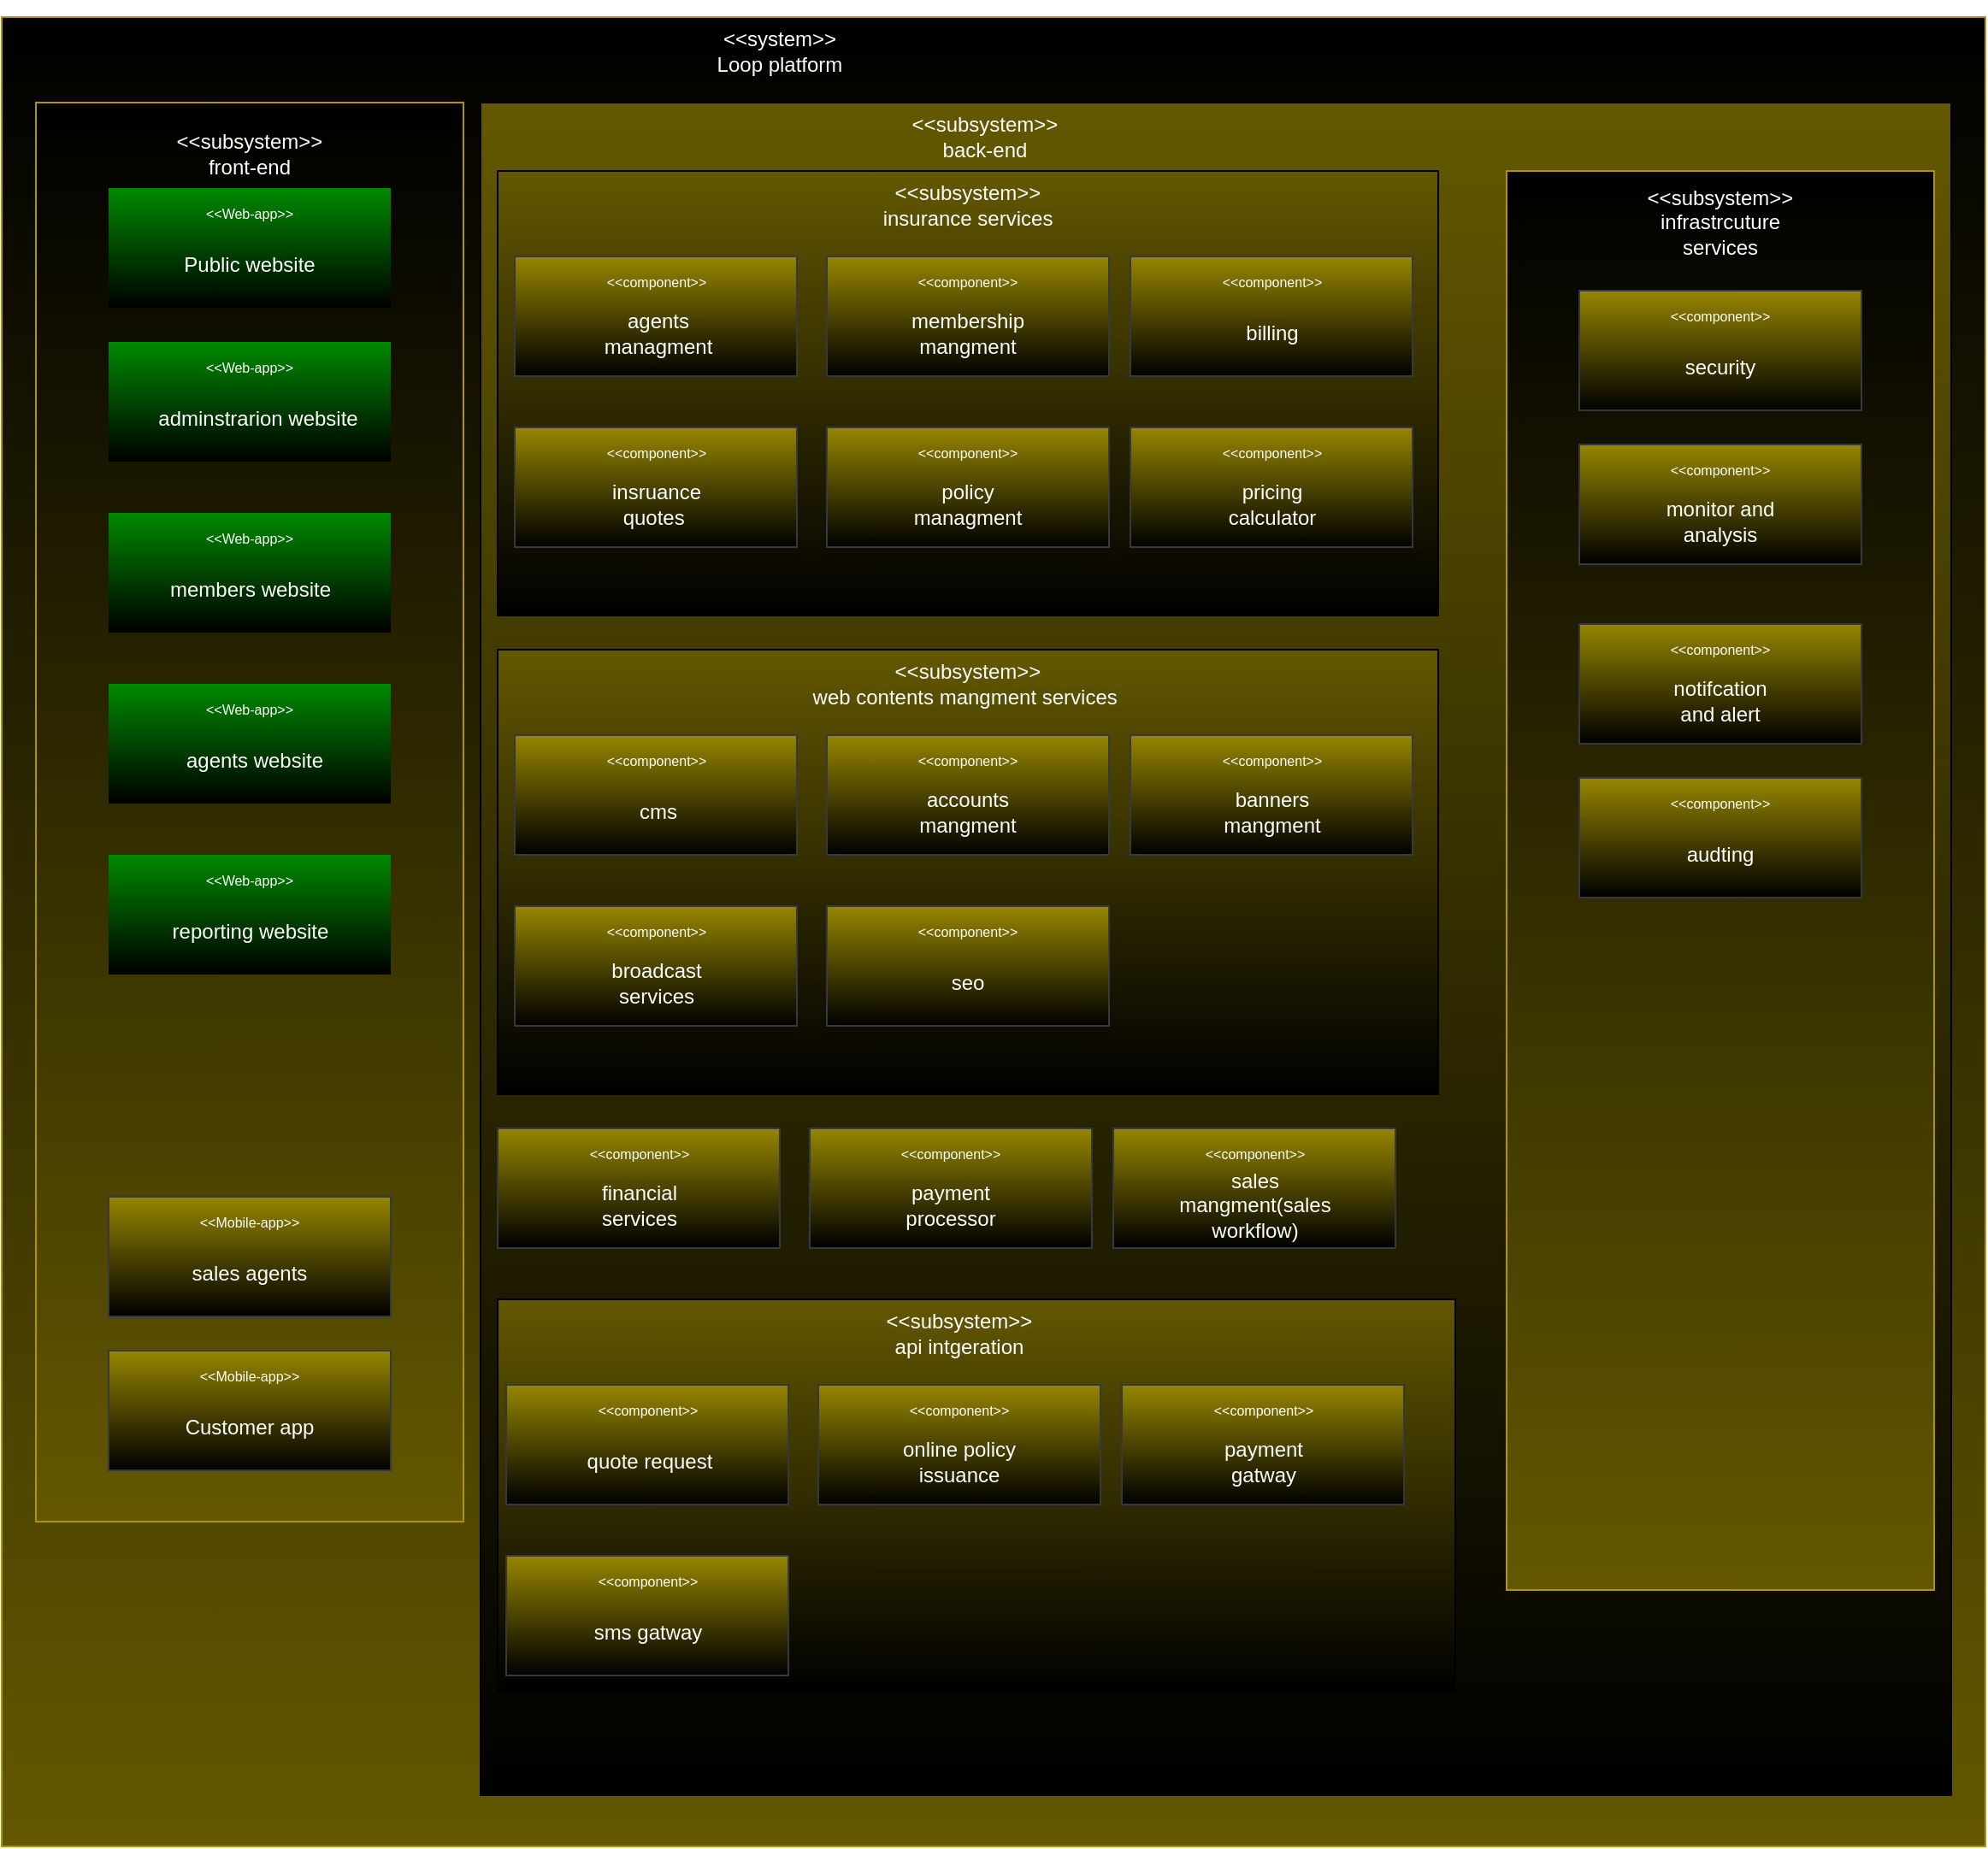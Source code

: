 <mxfile version="21.7.4" type="device">
  <diagram name="Page-1" id="OUF-qTW63AGADASEVq_s">
    <mxGraphModel dx="2868" dy="1492" grid="1" gridSize="10" guides="1" tooltips="1" connect="1" arrows="1" fold="1" page="1" pageScale="1" pageWidth="827" pageHeight="1169" math="0" shadow="0">
      <root>
        <mxCell id="0" />
        <mxCell id="1" parent="0" />
        <mxCell id="bhWsqdguOFUhnplVcgsK-1" value="" style="rounded=0;whiteSpace=wrap;html=1;fillColor=#635800;strokeColor=#B09500;fontColor=#000000;gradientColor=default;gradientDirection=north;" vertex="1" parent="1">
          <mxGeometry x="180" y="180" width="1160" height="1070" as="geometry" />
        </mxCell>
        <mxCell id="bhWsqdguOFUhnplVcgsK-2" value="&amp;lt;&amp;lt;system&amp;gt;&amp;gt;&lt;br&gt;Loop platform&lt;br&gt;" style="text;html=1;strokeColor=none;fillColor=none;align=center;verticalAlign=middle;whiteSpace=wrap;rounded=0;fontColor=#FFFFFF;" vertex="1" parent="1">
          <mxGeometry x="590" y="170" width="90" height="60" as="geometry" />
        </mxCell>
        <mxCell id="bhWsqdguOFUhnplVcgsK-5" value="" style="rounded=0;whiteSpace=wrap;html=1;fillColor=#635800;strokeColor=#B09500;fontColor=#000000;gradientColor=default;gradientDirection=north;" vertex="1" parent="1">
          <mxGeometry x="200" y="230" width="250" height="830" as="geometry" />
        </mxCell>
        <mxCell id="bhWsqdguOFUhnplVcgsK-6" value="&amp;lt;&amp;lt;subsystem&amp;gt;&amp;gt;&lt;br&gt;front-end" style="text;html=1;strokeColor=none;fillColor=none;align=center;verticalAlign=middle;whiteSpace=wrap;rounded=0;fontColor=#FFFFFF;" vertex="1" parent="1">
          <mxGeometry x="280" y="230" width="90" height="60" as="geometry" />
        </mxCell>
        <mxCell id="bhWsqdguOFUhnplVcgsK-7" value="" style="rounded=0;whiteSpace=wrap;html=1;fillColor=#008a00;fontColor=#ffffff;strokeColor=none;gradientColor=default;" vertex="1" parent="1">
          <mxGeometry x="242.5" y="280" width="165" height="70" as="geometry" />
        </mxCell>
        <mxCell id="bhWsqdguOFUhnplVcgsK-8" value="&amp;lt;&amp;lt;Web-app&amp;gt;&amp;gt;&lt;br style=&quot;font-size: 8px;&quot;&gt;" style="text;html=1;strokeColor=none;fillColor=none;align=center;verticalAlign=middle;whiteSpace=wrap;rounded=0;fontColor=#FFFFFF;fontSize=8;" vertex="1" parent="1">
          <mxGeometry x="283.13" y="280" width="83.75" height="30" as="geometry" />
        </mxCell>
        <mxCell id="bhWsqdguOFUhnplVcgsK-11" value="Public website" style="text;html=1;strokeColor=none;fillColor=none;align=center;verticalAlign=middle;whiteSpace=wrap;rounded=0;fontColor=#FFFFFF;" vertex="1" parent="1">
          <mxGeometry x="285" y="310" width="80" height="30" as="geometry" />
        </mxCell>
        <mxCell id="bhWsqdguOFUhnplVcgsK-20" style="edgeStyle=orthogonalEdgeStyle;rounded=0;orthogonalLoop=1;jettySize=auto;html=1;exitX=1;exitY=0.25;exitDx=0;exitDy=0;entryX=1;entryY=0.5;entryDx=0;entryDy=0;" edge="1" parent="1">
          <mxGeometry relative="1" as="geometry">
            <mxPoint x="365" y="497.5" as="sourcePoint" />
            <mxPoint x="366.88" y="475" as="targetPoint" />
          </mxGeometry>
        </mxCell>
        <mxCell id="bhWsqdguOFUhnplVcgsK-21" value="" style="rounded=0;whiteSpace=wrap;html=1;fillColor=#008a00;fontColor=#ffffff;strokeColor=none;gradientColor=default;" vertex="1" parent="1">
          <mxGeometry x="242.51" y="370" width="165" height="70" as="geometry" />
        </mxCell>
        <mxCell id="bhWsqdguOFUhnplVcgsK-22" value="&amp;lt;&amp;lt;Web-app&amp;gt;&amp;gt;&lt;br style=&quot;font-size: 8px;&quot;&gt;" style="text;html=1;strokeColor=none;fillColor=none;align=center;verticalAlign=middle;whiteSpace=wrap;rounded=0;fontColor=#FFFFFF;fontSize=8;" vertex="1" parent="1">
          <mxGeometry x="283.14" y="370" width="83.75" height="30" as="geometry" />
        </mxCell>
        <mxCell id="bhWsqdguOFUhnplVcgsK-23" value="adminstrarion website" style="text;html=1;strokeColor=none;fillColor=none;align=center;verticalAlign=middle;whiteSpace=wrap;rounded=0;fontColor=#FFFFFF;" vertex="1" parent="1">
          <mxGeometry x="270" y="400" width="120" height="30" as="geometry" />
        </mxCell>
        <mxCell id="bhWsqdguOFUhnplVcgsK-24" value="" style="rounded=0;whiteSpace=wrap;html=1;fillColor=#008a00;fontColor=#ffffff;strokeColor=none;gradientColor=default;" vertex="1" parent="1">
          <mxGeometry x="242.5" y="470" width="165" height="70" as="geometry" />
        </mxCell>
        <mxCell id="bhWsqdguOFUhnplVcgsK-25" value="&amp;lt;&amp;lt;Web-app&amp;gt;&amp;gt;&lt;br style=&quot;font-size: 8px;&quot;&gt;" style="text;html=1;strokeColor=none;fillColor=none;align=center;verticalAlign=middle;whiteSpace=wrap;rounded=0;fontColor=#FFFFFF;fontSize=8;" vertex="1" parent="1">
          <mxGeometry x="283.13" y="470" width="83.75" height="30" as="geometry" />
        </mxCell>
        <mxCell id="bhWsqdguOFUhnplVcgsK-26" value="members website" style="text;html=1;strokeColor=none;fillColor=none;align=center;verticalAlign=middle;whiteSpace=wrap;rounded=0;fontColor=#FFFFFF;" vertex="1" parent="1">
          <mxGeometry x="272.51" y="500" width="105" height="30" as="geometry" />
        </mxCell>
        <mxCell id="bhWsqdguOFUhnplVcgsK-27" value="" style="rounded=0;whiteSpace=wrap;html=1;fillColor=#008a00;fontColor=#ffffff;strokeColor=none;gradientColor=default;" vertex="1" parent="1">
          <mxGeometry x="242.5" y="570" width="165" height="70" as="geometry" />
        </mxCell>
        <mxCell id="bhWsqdguOFUhnplVcgsK-28" value="&amp;lt;&amp;lt;Web-app&amp;gt;&amp;gt;&lt;br style=&quot;font-size: 8px;&quot;&gt;" style="text;html=1;strokeColor=none;fillColor=none;align=center;verticalAlign=middle;whiteSpace=wrap;rounded=0;fontColor=#FFFFFF;fontSize=8;" vertex="1" parent="1">
          <mxGeometry x="283.13" y="570" width="83.75" height="30" as="geometry" />
        </mxCell>
        <mxCell id="bhWsqdguOFUhnplVcgsK-29" value="agents website" style="text;html=1;strokeColor=none;fillColor=none;align=center;verticalAlign=middle;whiteSpace=wrap;rounded=0;fontColor=#FFFFFF;" vertex="1" parent="1">
          <mxGeometry x="277.51" y="600" width="100" height="30" as="geometry" />
        </mxCell>
        <mxCell id="bhWsqdguOFUhnplVcgsK-30" value="" style="rounded=0;whiteSpace=wrap;html=1;fillColor=#008a00;fontColor=#ffffff;strokeColor=none;gradientColor=default;" vertex="1" parent="1">
          <mxGeometry x="242.5" y="670" width="165" height="70" as="geometry" />
        </mxCell>
        <mxCell id="bhWsqdguOFUhnplVcgsK-31" value="&amp;lt;&amp;lt;Web-app&amp;gt;&amp;gt;&lt;br style=&quot;font-size: 8px;&quot;&gt;" style="text;html=1;strokeColor=none;fillColor=none;align=center;verticalAlign=middle;whiteSpace=wrap;rounded=0;fontColor=#FFFFFF;fontSize=8;" vertex="1" parent="1">
          <mxGeometry x="283.13" y="670" width="83.75" height="30" as="geometry" />
        </mxCell>
        <mxCell id="bhWsqdguOFUhnplVcgsK-32" value="reporting website" style="text;html=1;strokeColor=none;fillColor=none;align=center;verticalAlign=middle;whiteSpace=wrap;rounded=0;fontColor=#FFFFFF;" vertex="1" parent="1">
          <mxGeometry x="277.5" y="700" width="95" height="30" as="geometry" />
        </mxCell>
        <mxCell id="bhWsqdguOFUhnplVcgsK-33" value="" style="rounded=0;whiteSpace=wrap;html=1;fillColor=#968600;strokeColor=#36393d;gradientColor=default;gradientDirection=south;" vertex="1" parent="1">
          <mxGeometry x="242.5" y="870" width="165" height="70" as="geometry" />
        </mxCell>
        <mxCell id="bhWsqdguOFUhnplVcgsK-34" value="&amp;lt;&amp;lt;Mobile-app&amp;gt;&amp;gt;" style="text;html=1;strokeColor=none;fillColor=none;align=center;verticalAlign=middle;whiteSpace=wrap;rounded=0;fontColor=#FFFFFF;fontSize=8;" vertex="1" parent="1">
          <mxGeometry x="283.13" y="870" width="83.75" height="30" as="geometry" />
        </mxCell>
        <mxCell id="bhWsqdguOFUhnplVcgsK-35" value="sales agents" style="text;html=1;strokeColor=none;fillColor=none;align=center;verticalAlign=middle;whiteSpace=wrap;rounded=0;fontColor=#FFFFFF;" vertex="1" parent="1">
          <mxGeometry x="285" y="900" width="80" height="30" as="geometry" />
        </mxCell>
        <mxCell id="bhWsqdguOFUhnplVcgsK-36" value="" style="rounded=0;whiteSpace=wrap;html=1;fillColor=#968600;strokeColor=#36393d;gradientColor=default;gradientDirection=south;" vertex="1" parent="1">
          <mxGeometry x="242.5" y="960" width="165" height="70" as="geometry" />
        </mxCell>
        <mxCell id="bhWsqdguOFUhnplVcgsK-37" value="&amp;lt;&amp;lt;Mobile-app&amp;gt;&amp;gt;" style="text;html=1;strokeColor=none;fillColor=none;align=center;verticalAlign=middle;whiteSpace=wrap;rounded=0;fontColor=#FFFFFF;fontSize=8;" vertex="1" parent="1">
          <mxGeometry x="283.13" y="960" width="83.75" height="30" as="geometry" />
        </mxCell>
        <mxCell id="bhWsqdguOFUhnplVcgsK-38" value="Customer app" style="text;html=1;strokeColor=none;fillColor=none;align=center;verticalAlign=middle;whiteSpace=wrap;rounded=0;fontColor=#FFFFFF;" vertex="1" parent="1">
          <mxGeometry x="285" y="990" width="80" height="30" as="geometry" />
        </mxCell>
        <mxCell id="bhWsqdguOFUhnplVcgsK-39" value="" style="rounded=0;whiteSpace=wrap;html=1;gradientColor=default;fillColor=#635800;" vertex="1" parent="1">
          <mxGeometry x="460" y="230" width="860" height="990" as="geometry" />
        </mxCell>
        <mxCell id="bhWsqdguOFUhnplVcgsK-40" value="" style="rounded=0;whiteSpace=wrap;html=1;fillColor=#635800;gradientColor=default;" vertex="1" parent="1">
          <mxGeometry x="470" y="270" width="550" height="260" as="geometry" />
        </mxCell>
        <mxCell id="bhWsqdguOFUhnplVcgsK-41" value="&amp;lt;&amp;lt;subsystem&amp;gt;&amp;gt;&lt;br&gt;insurance services" style="text;html=1;strokeColor=none;fillColor=none;align=center;verticalAlign=middle;whiteSpace=wrap;rounded=0;fontColor=#FFFFFF;" vertex="1" parent="1">
          <mxGeometry x="690" y="260" width="110" height="60" as="geometry" />
        </mxCell>
        <mxCell id="bhWsqdguOFUhnplVcgsK-42" value="" style="rounded=0;whiteSpace=wrap;html=1;fillColor=#968600;strokeColor=#36393d;gradientColor=default;gradientDirection=south;" vertex="1" parent="1">
          <mxGeometry x="480" y="320" width="165" height="70" as="geometry" />
        </mxCell>
        <mxCell id="bhWsqdguOFUhnplVcgsK-43" value="&amp;lt;&amp;lt;component&amp;gt;&amp;gt;" style="text;html=1;strokeColor=none;fillColor=none;align=center;verticalAlign=middle;whiteSpace=wrap;rounded=0;fontColor=#FFFFFF;fontSize=8;" vertex="1" parent="1">
          <mxGeometry x="520.63" y="320" width="83.75" height="30" as="geometry" />
        </mxCell>
        <mxCell id="bhWsqdguOFUhnplVcgsK-44" value="agents managment" style="text;html=1;strokeColor=none;fillColor=none;align=center;verticalAlign=middle;whiteSpace=wrap;rounded=0;fontColor=#FFFFFF;" vertex="1" parent="1">
          <mxGeometry x="523.5" y="350" width="80" height="30" as="geometry" />
        </mxCell>
        <mxCell id="bhWsqdguOFUhnplVcgsK-46" value="" style="rounded=0;whiteSpace=wrap;html=1;fillColor=#968600;strokeColor=#36393d;gradientColor=default;gradientDirection=south;" vertex="1" parent="1">
          <mxGeometry x="662.5" y="320" width="165" height="70" as="geometry" />
        </mxCell>
        <mxCell id="bhWsqdguOFUhnplVcgsK-47" value="&amp;lt;&amp;lt;component&amp;gt;&amp;gt;" style="text;html=1;strokeColor=none;fillColor=none;align=center;verticalAlign=middle;whiteSpace=wrap;rounded=0;fontColor=#FFFFFF;fontSize=8;" vertex="1" parent="1">
          <mxGeometry x="703.13" y="320" width="83.75" height="30" as="geometry" />
        </mxCell>
        <mxCell id="bhWsqdguOFUhnplVcgsK-48" value="membership mangment" style="text;html=1;strokeColor=none;fillColor=none;align=center;verticalAlign=middle;whiteSpace=wrap;rounded=0;fontColor=#FFFFFF;" vertex="1" parent="1">
          <mxGeometry x="705" y="350" width="80" height="30" as="geometry" />
        </mxCell>
        <mxCell id="bhWsqdguOFUhnplVcgsK-49" value="" style="rounded=0;whiteSpace=wrap;html=1;fillColor=#968600;strokeColor=#36393d;gradientColor=default;gradientDirection=south;" vertex="1" parent="1">
          <mxGeometry x="840" y="320" width="165" height="70" as="geometry" />
        </mxCell>
        <mxCell id="bhWsqdguOFUhnplVcgsK-50" value="&amp;lt;&amp;lt;component&amp;gt;&amp;gt;" style="text;html=1;strokeColor=none;fillColor=none;align=center;verticalAlign=middle;whiteSpace=wrap;rounded=0;fontColor=#FFFFFF;fontSize=8;" vertex="1" parent="1">
          <mxGeometry x="880.63" y="320" width="83.75" height="30" as="geometry" />
        </mxCell>
        <mxCell id="bhWsqdguOFUhnplVcgsK-51" value="billing" style="text;html=1;strokeColor=none;fillColor=none;align=center;verticalAlign=middle;whiteSpace=wrap;rounded=0;fontColor=#FFFFFF;" vertex="1" parent="1">
          <mxGeometry x="882.5" y="350" width="80" height="30" as="geometry" />
        </mxCell>
        <mxCell id="bhWsqdguOFUhnplVcgsK-52" value="" style="rounded=0;whiteSpace=wrap;html=1;fillColor=#968600;strokeColor=#36393d;gradientColor=default;gradientDirection=south;" vertex="1" parent="1">
          <mxGeometry x="480" y="420" width="165" height="70" as="geometry" />
        </mxCell>
        <mxCell id="bhWsqdguOFUhnplVcgsK-53" value="&amp;lt;&amp;lt;component&amp;gt;&amp;gt;" style="text;html=1;strokeColor=none;fillColor=none;align=center;verticalAlign=middle;whiteSpace=wrap;rounded=0;fontColor=#FFFFFF;fontSize=8;" vertex="1" parent="1">
          <mxGeometry x="520.63" y="420" width="83.75" height="30" as="geometry" />
        </mxCell>
        <mxCell id="bhWsqdguOFUhnplVcgsK-54" value="insruance quotes&amp;nbsp;" style="text;html=1;strokeColor=none;fillColor=none;align=center;verticalAlign=middle;whiteSpace=wrap;rounded=0;fontColor=#FFFFFF;" vertex="1" parent="1">
          <mxGeometry x="522.5" y="450" width="80" height="30" as="geometry" />
        </mxCell>
        <mxCell id="bhWsqdguOFUhnplVcgsK-55" value="" style="rounded=0;whiteSpace=wrap;html=1;fillColor=#968600;strokeColor=#36393d;gradientColor=default;gradientDirection=south;" vertex="1" parent="1">
          <mxGeometry x="662.5" y="420" width="165" height="70" as="geometry" />
        </mxCell>
        <mxCell id="bhWsqdguOFUhnplVcgsK-56" value="&amp;lt;&amp;lt;component&amp;gt;&amp;gt;" style="text;html=1;strokeColor=none;fillColor=none;align=center;verticalAlign=middle;whiteSpace=wrap;rounded=0;fontColor=#FFFFFF;fontSize=8;" vertex="1" parent="1">
          <mxGeometry x="703.13" y="420" width="83.75" height="30" as="geometry" />
        </mxCell>
        <mxCell id="bhWsqdguOFUhnplVcgsK-57" value="policy managment" style="text;html=1;strokeColor=none;fillColor=none;align=center;verticalAlign=middle;whiteSpace=wrap;rounded=0;fontColor=#FFFFFF;" vertex="1" parent="1">
          <mxGeometry x="705" y="450" width="80" height="30" as="geometry" />
        </mxCell>
        <mxCell id="bhWsqdguOFUhnplVcgsK-58" value="" style="rounded=0;whiteSpace=wrap;html=1;fillColor=#968600;strokeColor=#36393d;gradientColor=default;gradientDirection=south;" vertex="1" parent="1">
          <mxGeometry x="840.01" y="420" width="165" height="70" as="geometry" />
        </mxCell>
        <mxCell id="bhWsqdguOFUhnplVcgsK-59" value="&amp;lt;&amp;lt;component&amp;gt;&amp;gt;" style="text;html=1;strokeColor=none;fillColor=none;align=center;verticalAlign=middle;whiteSpace=wrap;rounded=0;fontColor=#FFFFFF;fontSize=8;" vertex="1" parent="1">
          <mxGeometry x="880.64" y="420" width="83.75" height="30" as="geometry" />
        </mxCell>
        <mxCell id="bhWsqdguOFUhnplVcgsK-60" value="pricing calculator" style="text;html=1;strokeColor=none;fillColor=none;align=center;verticalAlign=middle;whiteSpace=wrap;rounded=0;fontColor=#FFFFFF;" vertex="1" parent="1">
          <mxGeometry x="882.51" y="450" width="80" height="30" as="geometry" />
        </mxCell>
        <mxCell id="bhWsqdguOFUhnplVcgsK-82" value="" style="rounded=0;whiteSpace=wrap;html=1;fillColor=#635800;gradientColor=default;" vertex="1" parent="1">
          <mxGeometry x="470" y="550" width="550" height="260" as="geometry" />
        </mxCell>
        <mxCell id="bhWsqdguOFUhnplVcgsK-83" value="&amp;lt;&amp;lt;subsystem&amp;gt;&amp;gt;&lt;br&gt;web contents mangment services&amp;nbsp;" style="text;html=1;strokeColor=none;fillColor=none;align=center;verticalAlign=middle;whiteSpace=wrap;rounded=0;fontColor=#FFFFFF;" vertex="1" parent="1">
          <mxGeometry x="630.01" y="540" width="230" height="60" as="geometry" />
        </mxCell>
        <mxCell id="bhWsqdguOFUhnplVcgsK-84" value="" style="rounded=0;whiteSpace=wrap;html=1;fillColor=#968600;strokeColor=#36393d;gradientColor=default;gradientDirection=south;" vertex="1" parent="1">
          <mxGeometry x="480" y="600" width="165" height="70" as="geometry" />
        </mxCell>
        <mxCell id="bhWsqdguOFUhnplVcgsK-85" value="&amp;lt;&amp;lt;component&amp;gt;&amp;gt;" style="text;html=1;strokeColor=none;fillColor=none;align=center;verticalAlign=middle;whiteSpace=wrap;rounded=0;fontColor=#FFFFFF;fontSize=8;" vertex="1" parent="1">
          <mxGeometry x="520.63" y="600" width="83.75" height="30" as="geometry" />
        </mxCell>
        <mxCell id="bhWsqdguOFUhnplVcgsK-86" value="cms" style="text;html=1;strokeColor=none;fillColor=none;align=center;verticalAlign=middle;whiteSpace=wrap;rounded=0;fontColor=#FFFFFF;" vertex="1" parent="1">
          <mxGeometry x="523.5" y="630" width="80" height="30" as="geometry" />
        </mxCell>
        <mxCell id="bhWsqdguOFUhnplVcgsK-87" value="" style="rounded=0;whiteSpace=wrap;html=1;fillColor=#968600;strokeColor=#36393d;gradientColor=default;gradientDirection=south;" vertex="1" parent="1">
          <mxGeometry x="662.5" y="600" width="165" height="70" as="geometry" />
        </mxCell>
        <mxCell id="bhWsqdguOFUhnplVcgsK-88" value="&amp;lt;&amp;lt;component&amp;gt;&amp;gt;" style="text;html=1;strokeColor=none;fillColor=none;align=center;verticalAlign=middle;whiteSpace=wrap;rounded=0;fontColor=#FFFFFF;fontSize=8;" vertex="1" parent="1">
          <mxGeometry x="703.13" y="600" width="83.75" height="30" as="geometry" />
        </mxCell>
        <mxCell id="bhWsqdguOFUhnplVcgsK-89" value="accounts mangment" style="text;html=1;strokeColor=none;fillColor=none;align=center;verticalAlign=middle;whiteSpace=wrap;rounded=0;fontColor=#FFFFFF;" vertex="1" parent="1">
          <mxGeometry x="705" y="630" width="80" height="30" as="geometry" />
        </mxCell>
        <mxCell id="bhWsqdguOFUhnplVcgsK-90" value="" style="rounded=0;whiteSpace=wrap;html=1;fillColor=#968600;strokeColor=#36393d;gradientColor=default;gradientDirection=south;" vertex="1" parent="1">
          <mxGeometry x="840" y="600" width="165" height="70" as="geometry" />
        </mxCell>
        <mxCell id="bhWsqdguOFUhnplVcgsK-91" value="&amp;lt;&amp;lt;component&amp;gt;&amp;gt;" style="text;html=1;strokeColor=none;fillColor=none;align=center;verticalAlign=middle;whiteSpace=wrap;rounded=0;fontColor=#FFFFFF;fontSize=8;" vertex="1" parent="1">
          <mxGeometry x="880.63" y="600" width="83.75" height="30" as="geometry" />
        </mxCell>
        <mxCell id="bhWsqdguOFUhnplVcgsK-92" value="banners mangment" style="text;html=1;strokeColor=none;fillColor=none;align=center;verticalAlign=middle;whiteSpace=wrap;rounded=0;fontColor=#FFFFFF;" vertex="1" parent="1">
          <mxGeometry x="882.5" y="630" width="80" height="30" as="geometry" />
        </mxCell>
        <mxCell id="bhWsqdguOFUhnplVcgsK-93" value="" style="rounded=0;whiteSpace=wrap;html=1;fillColor=#968600;strokeColor=#36393d;gradientColor=default;gradientDirection=south;" vertex="1" parent="1">
          <mxGeometry x="480" y="700" width="165" height="70" as="geometry" />
        </mxCell>
        <mxCell id="bhWsqdguOFUhnplVcgsK-94" value="&amp;lt;&amp;lt;component&amp;gt;&amp;gt;" style="text;html=1;strokeColor=none;fillColor=none;align=center;verticalAlign=middle;whiteSpace=wrap;rounded=0;fontColor=#FFFFFF;fontSize=8;" vertex="1" parent="1">
          <mxGeometry x="520.63" y="700" width="83.75" height="30" as="geometry" />
        </mxCell>
        <mxCell id="bhWsqdguOFUhnplVcgsK-95" value="broadcast services" style="text;html=1;strokeColor=none;fillColor=none;align=center;verticalAlign=middle;whiteSpace=wrap;rounded=0;fontColor=#FFFFFF;" vertex="1" parent="1">
          <mxGeometry x="522.5" y="730" width="80" height="30" as="geometry" />
        </mxCell>
        <mxCell id="bhWsqdguOFUhnplVcgsK-96" value="" style="rounded=0;whiteSpace=wrap;html=1;fillColor=#968600;strokeColor=#36393d;gradientColor=default;gradientDirection=south;" vertex="1" parent="1">
          <mxGeometry x="662.5" y="700" width="165" height="70" as="geometry" />
        </mxCell>
        <mxCell id="bhWsqdguOFUhnplVcgsK-97" value="&amp;lt;&amp;lt;component&amp;gt;&amp;gt;" style="text;html=1;strokeColor=none;fillColor=none;align=center;verticalAlign=middle;whiteSpace=wrap;rounded=0;fontColor=#FFFFFF;fontSize=8;" vertex="1" parent="1">
          <mxGeometry x="703.13" y="700" width="83.75" height="30" as="geometry" />
        </mxCell>
        <mxCell id="bhWsqdguOFUhnplVcgsK-98" value="seo" style="text;html=1;strokeColor=none;fillColor=none;align=center;verticalAlign=middle;whiteSpace=wrap;rounded=0;fontColor=#FFFFFF;" vertex="1" parent="1">
          <mxGeometry x="705" y="730" width="80" height="30" as="geometry" />
        </mxCell>
        <mxCell id="bhWsqdguOFUhnplVcgsK-110" value="" style="rounded=0;whiteSpace=wrap;html=1;fillColor=#968600;strokeColor=#36393d;gradientColor=default;gradientDirection=south;" vertex="1" parent="1">
          <mxGeometry x="470" y="830" width="165" height="70" as="geometry" />
        </mxCell>
        <mxCell id="bhWsqdguOFUhnplVcgsK-111" value="&amp;lt;&amp;lt;component&amp;gt;&amp;gt;" style="text;html=1;strokeColor=none;fillColor=none;align=center;verticalAlign=middle;whiteSpace=wrap;rounded=0;fontColor=#FFFFFF;fontSize=8;" vertex="1" parent="1">
          <mxGeometry x="510.63" y="830" width="83.75" height="30" as="geometry" />
        </mxCell>
        <mxCell id="bhWsqdguOFUhnplVcgsK-112" value="financial services" style="text;html=1;strokeColor=none;fillColor=none;align=center;verticalAlign=middle;whiteSpace=wrap;rounded=0;fontColor=#FFFFFF;" vertex="1" parent="1">
          <mxGeometry x="512.5" y="860" width="80" height="30" as="geometry" />
        </mxCell>
        <mxCell id="bhWsqdguOFUhnplVcgsK-113" value="" style="rounded=0;whiteSpace=wrap;html=1;fillColor=#968600;strokeColor=#36393d;gradientColor=default;gradientDirection=south;" vertex="1" parent="1">
          <mxGeometry x="652.5" y="830" width="165" height="70" as="geometry" />
        </mxCell>
        <mxCell id="bhWsqdguOFUhnplVcgsK-114" value="&amp;lt;&amp;lt;component&amp;gt;&amp;gt;" style="text;html=1;strokeColor=none;fillColor=none;align=center;verticalAlign=middle;whiteSpace=wrap;rounded=0;fontColor=#FFFFFF;fontSize=8;" vertex="1" parent="1">
          <mxGeometry x="693.13" y="830" width="83.75" height="30" as="geometry" />
        </mxCell>
        <mxCell id="bhWsqdguOFUhnplVcgsK-115" value="payment processor" style="text;html=1;strokeColor=none;fillColor=none;align=center;verticalAlign=middle;whiteSpace=wrap;rounded=0;fontColor=#FFFFFF;" vertex="1" parent="1">
          <mxGeometry x="695" y="860" width="80" height="30" as="geometry" />
        </mxCell>
        <mxCell id="bhWsqdguOFUhnplVcgsK-116" value="" style="rounded=0;whiteSpace=wrap;html=1;fillColor=#968600;strokeColor=#36393d;gradientColor=default;gradientDirection=south;" vertex="1" parent="1">
          <mxGeometry x="830.01" y="830" width="165" height="70" as="geometry" />
        </mxCell>
        <mxCell id="bhWsqdguOFUhnplVcgsK-117" value="&amp;lt;&amp;lt;component&amp;gt;&amp;gt;" style="text;html=1;strokeColor=none;fillColor=none;align=center;verticalAlign=middle;whiteSpace=wrap;rounded=0;fontColor=#FFFFFF;fontSize=8;" vertex="1" parent="1">
          <mxGeometry x="870.64" y="830" width="83.75" height="30" as="geometry" />
        </mxCell>
        <mxCell id="bhWsqdguOFUhnplVcgsK-118" value="sales mangment(sales workflow)" style="text;html=1;strokeColor=none;fillColor=none;align=center;verticalAlign=middle;whiteSpace=wrap;rounded=0;fontColor=#FFFFFF;" vertex="1" parent="1">
          <mxGeometry x="872.51" y="860" width="80" height="30" as="geometry" />
        </mxCell>
        <mxCell id="bhWsqdguOFUhnplVcgsK-120" value="" style="rounded=0;whiteSpace=wrap;html=1;fillColor=#635800;gradientColor=default;" vertex="1" parent="1">
          <mxGeometry x="470.01" y="930" width="559.99" height="230" as="geometry" />
        </mxCell>
        <mxCell id="bhWsqdguOFUhnplVcgsK-121" value="&amp;lt;&amp;lt;subsystem&amp;gt;&amp;gt;&lt;br&gt;api intgeration" style="text;html=1;strokeColor=none;fillColor=none;align=center;verticalAlign=middle;whiteSpace=wrap;rounded=0;fontColor=#FFFFFF;" vertex="1" parent="1">
          <mxGeometry x="685.02" y="920" width="110" height="60" as="geometry" />
        </mxCell>
        <mxCell id="bhWsqdguOFUhnplVcgsK-122" value="" style="rounded=0;whiteSpace=wrap;html=1;fillColor=#968600;strokeColor=#36393d;gradientColor=default;gradientDirection=south;" vertex="1" parent="1">
          <mxGeometry x="475.02" y="980" width="165" height="70" as="geometry" />
        </mxCell>
        <mxCell id="bhWsqdguOFUhnplVcgsK-123" value="&amp;lt;&amp;lt;component&amp;gt;&amp;gt;" style="text;html=1;strokeColor=none;fillColor=none;align=center;verticalAlign=middle;whiteSpace=wrap;rounded=0;fontColor=#FFFFFF;fontSize=8;" vertex="1" parent="1">
          <mxGeometry x="515.65" y="980" width="83.75" height="30" as="geometry" />
        </mxCell>
        <mxCell id="bhWsqdguOFUhnplVcgsK-124" value="quote request" style="text;html=1;strokeColor=none;fillColor=none;align=center;verticalAlign=middle;whiteSpace=wrap;rounded=0;fontColor=#FFFFFF;" vertex="1" parent="1">
          <mxGeometry x="518.52" y="1010" width="80" height="30" as="geometry" />
        </mxCell>
        <mxCell id="bhWsqdguOFUhnplVcgsK-125" value="" style="rounded=0;whiteSpace=wrap;html=1;fillColor=#968600;strokeColor=#36393d;gradientColor=default;gradientDirection=south;" vertex="1" parent="1">
          <mxGeometry x="657.52" y="980" width="165" height="70" as="geometry" />
        </mxCell>
        <mxCell id="bhWsqdguOFUhnplVcgsK-126" value="&amp;lt;&amp;lt;component&amp;gt;&amp;gt;" style="text;html=1;strokeColor=none;fillColor=none;align=center;verticalAlign=middle;whiteSpace=wrap;rounded=0;fontColor=#FFFFFF;fontSize=8;" vertex="1" parent="1">
          <mxGeometry x="698.15" y="980" width="83.75" height="30" as="geometry" />
        </mxCell>
        <mxCell id="bhWsqdguOFUhnplVcgsK-127" value="online policy issuance" style="text;html=1;strokeColor=none;fillColor=none;align=center;verticalAlign=middle;whiteSpace=wrap;rounded=0;fontColor=#FFFFFF;" vertex="1" parent="1">
          <mxGeometry x="700.02" y="1010" width="80" height="30" as="geometry" />
        </mxCell>
        <mxCell id="bhWsqdguOFUhnplVcgsK-128" value="" style="rounded=0;whiteSpace=wrap;html=1;fillColor=#968600;strokeColor=#36393d;gradientColor=default;gradientDirection=south;" vertex="1" parent="1">
          <mxGeometry x="835.02" y="980" width="165" height="70" as="geometry" />
        </mxCell>
        <mxCell id="bhWsqdguOFUhnplVcgsK-129" value="&amp;lt;&amp;lt;component&amp;gt;&amp;gt;" style="text;html=1;strokeColor=none;fillColor=none;align=center;verticalAlign=middle;whiteSpace=wrap;rounded=0;fontColor=#FFFFFF;fontSize=8;" vertex="1" parent="1">
          <mxGeometry x="875.65" y="980" width="83.75" height="30" as="geometry" />
        </mxCell>
        <mxCell id="bhWsqdguOFUhnplVcgsK-130" value="payment gatway" style="text;html=1;strokeColor=none;fillColor=none;align=center;verticalAlign=middle;whiteSpace=wrap;rounded=0;fontColor=#FFFFFF;" vertex="1" parent="1">
          <mxGeometry x="877.52" y="1010" width="80" height="30" as="geometry" />
        </mxCell>
        <mxCell id="bhWsqdguOFUhnplVcgsK-131" value="" style="rounded=0;whiteSpace=wrap;html=1;fillColor=#968600;strokeColor=#36393d;gradientColor=default;gradientDirection=south;" vertex="1" parent="1">
          <mxGeometry x="475.02" y="1080" width="165" height="70" as="geometry" />
        </mxCell>
        <mxCell id="bhWsqdguOFUhnplVcgsK-132" value="&amp;lt;&amp;lt;component&amp;gt;&amp;gt;" style="text;html=1;strokeColor=none;fillColor=none;align=center;verticalAlign=middle;whiteSpace=wrap;rounded=0;fontColor=#FFFFFF;fontSize=8;" vertex="1" parent="1">
          <mxGeometry x="515.65" y="1080" width="83.75" height="30" as="geometry" />
        </mxCell>
        <mxCell id="bhWsqdguOFUhnplVcgsK-133" value="sms gatway" style="text;html=1;strokeColor=none;fillColor=none;align=center;verticalAlign=middle;whiteSpace=wrap;rounded=0;fontColor=#FFFFFF;" vertex="1" parent="1">
          <mxGeometry x="517.52" y="1110" width="80" height="30" as="geometry" />
        </mxCell>
        <mxCell id="bhWsqdguOFUhnplVcgsK-140" value="&amp;lt;&amp;lt;subsystem&amp;gt;&amp;gt;&lt;br&gt;back-end" style="text;html=1;strokeColor=none;fillColor=none;align=center;verticalAlign=middle;whiteSpace=wrap;rounded=0;fontColor=#FFFFFF;" vertex="1" parent="1">
          <mxGeometry x="700.02" y="220" width="110" height="60" as="geometry" />
        </mxCell>
        <mxCell id="bhWsqdguOFUhnplVcgsK-141" value="" style="rounded=0;whiteSpace=wrap;html=1;fillColor=#635800;strokeColor=#B09500;fontColor=#000000;gradientColor=default;gradientDirection=north;" vertex="1" parent="1">
          <mxGeometry x="1060" y="270" width="250" height="830" as="geometry" />
        </mxCell>
        <mxCell id="bhWsqdguOFUhnplVcgsK-142" value="&amp;lt;&amp;lt;subsystem&amp;gt;&amp;gt;&lt;br&gt;infrastrcuture services" style="text;html=1;strokeColor=none;fillColor=none;align=center;verticalAlign=middle;whiteSpace=wrap;rounded=0;fontColor=#FFFFFF;" vertex="1" parent="1">
          <mxGeometry x="1140" y="270" width="90" height="60" as="geometry" />
        </mxCell>
        <mxCell id="bhWsqdguOFUhnplVcgsK-159" value="" style="rounded=0;whiteSpace=wrap;html=1;fillColor=#968600;strokeColor=#36393d;gradientColor=default;gradientDirection=south;" vertex="1" parent="1">
          <mxGeometry x="1102.5" y="340" width="165" height="70" as="geometry" />
        </mxCell>
        <mxCell id="bhWsqdguOFUhnplVcgsK-160" value="&amp;lt;&amp;lt;component&amp;gt;&amp;gt;" style="text;html=1;strokeColor=none;fillColor=none;align=center;verticalAlign=middle;whiteSpace=wrap;rounded=0;fontColor=#FFFFFF;fontSize=8;" vertex="1" parent="1">
          <mxGeometry x="1143.13" y="340" width="83.75" height="30" as="geometry" />
        </mxCell>
        <mxCell id="bhWsqdguOFUhnplVcgsK-161" value="security" style="text;html=1;strokeColor=none;fillColor=none;align=center;verticalAlign=middle;whiteSpace=wrap;rounded=0;fontColor=#FFFFFF;" vertex="1" parent="1">
          <mxGeometry x="1145" y="370" width="80" height="30" as="geometry" />
        </mxCell>
        <mxCell id="bhWsqdguOFUhnplVcgsK-162" value="" style="rounded=0;whiteSpace=wrap;html=1;fillColor=#968600;strokeColor=#36393d;gradientColor=default;gradientDirection=south;" vertex="1" parent="1">
          <mxGeometry x="1102.5" y="430" width="165" height="70" as="geometry" />
        </mxCell>
        <mxCell id="bhWsqdguOFUhnplVcgsK-163" value="&amp;lt;&amp;lt;component&amp;gt;&amp;gt;" style="text;html=1;strokeColor=none;fillColor=none;align=center;verticalAlign=middle;whiteSpace=wrap;rounded=0;fontColor=#FFFFFF;fontSize=8;" vertex="1" parent="1">
          <mxGeometry x="1143.13" y="430" width="83.75" height="30" as="geometry" />
        </mxCell>
        <mxCell id="bhWsqdguOFUhnplVcgsK-164" value="monitor and analysis" style="text;html=1;strokeColor=none;fillColor=none;align=center;verticalAlign=middle;whiteSpace=wrap;rounded=0;fontColor=#FFFFFF;" vertex="1" parent="1">
          <mxGeometry x="1145" y="460" width="80" height="30" as="geometry" />
        </mxCell>
        <mxCell id="bhWsqdguOFUhnplVcgsK-165" value="" style="rounded=0;whiteSpace=wrap;html=1;fillColor=#968600;strokeColor=#36393d;gradientColor=default;gradientDirection=south;" vertex="1" parent="1">
          <mxGeometry x="1102.5" y="535" width="165" height="70" as="geometry" />
        </mxCell>
        <mxCell id="bhWsqdguOFUhnplVcgsK-166" value="&amp;lt;&amp;lt;component&amp;gt;&amp;gt;" style="text;html=1;strokeColor=none;fillColor=none;align=center;verticalAlign=middle;whiteSpace=wrap;rounded=0;fontColor=#FFFFFF;fontSize=8;" vertex="1" parent="1">
          <mxGeometry x="1143.13" y="535" width="83.75" height="30" as="geometry" />
        </mxCell>
        <mxCell id="bhWsqdguOFUhnplVcgsK-167" value="notifcation and alert" style="text;html=1;strokeColor=none;fillColor=none;align=center;verticalAlign=middle;whiteSpace=wrap;rounded=0;fontColor=#FFFFFF;" vertex="1" parent="1">
          <mxGeometry x="1145" y="565" width="80" height="30" as="geometry" />
        </mxCell>
        <mxCell id="bhWsqdguOFUhnplVcgsK-168" value="" style="rounded=0;whiteSpace=wrap;html=1;fillColor=#968600;strokeColor=#36393d;gradientColor=default;gradientDirection=south;" vertex="1" parent="1">
          <mxGeometry x="1102.5" y="625" width="165" height="70" as="geometry" />
        </mxCell>
        <mxCell id="bhWsqdguOFUhnplVcgsK-169" value="&amp;lt;&amp;lt;component&amp;gt;&amp;gt;" style="text;html=1;strokeColor=none;fillColor=none;align=center;verticalAlign=middle;whiteSpace=wrap;rounded=0;fontColor=#FFFFFF;fontSize=8;" vertex="1" parent="1">
          <mxGeometry x="1143.13" y="625" width="83.75" height="30" as="geometry" />
        </mxCell>
        <mxCell id="bhWsqdguOFUhnplVcgsK-170" value="audting" style="text;html=1;strokeColor=none;fillColor=none;align=center;verticalAlign=middle;whiteSpace=wrap;rounded=0;fontColor=#FFFFFF;" vertex="1" parent="1">
          <mxGeometry x="1145" y="655" width="80" height="30" as="geometry" />
        </mxCell>
      </root>
    </mxGraphModel>
  </diagram>
</mxfile>
